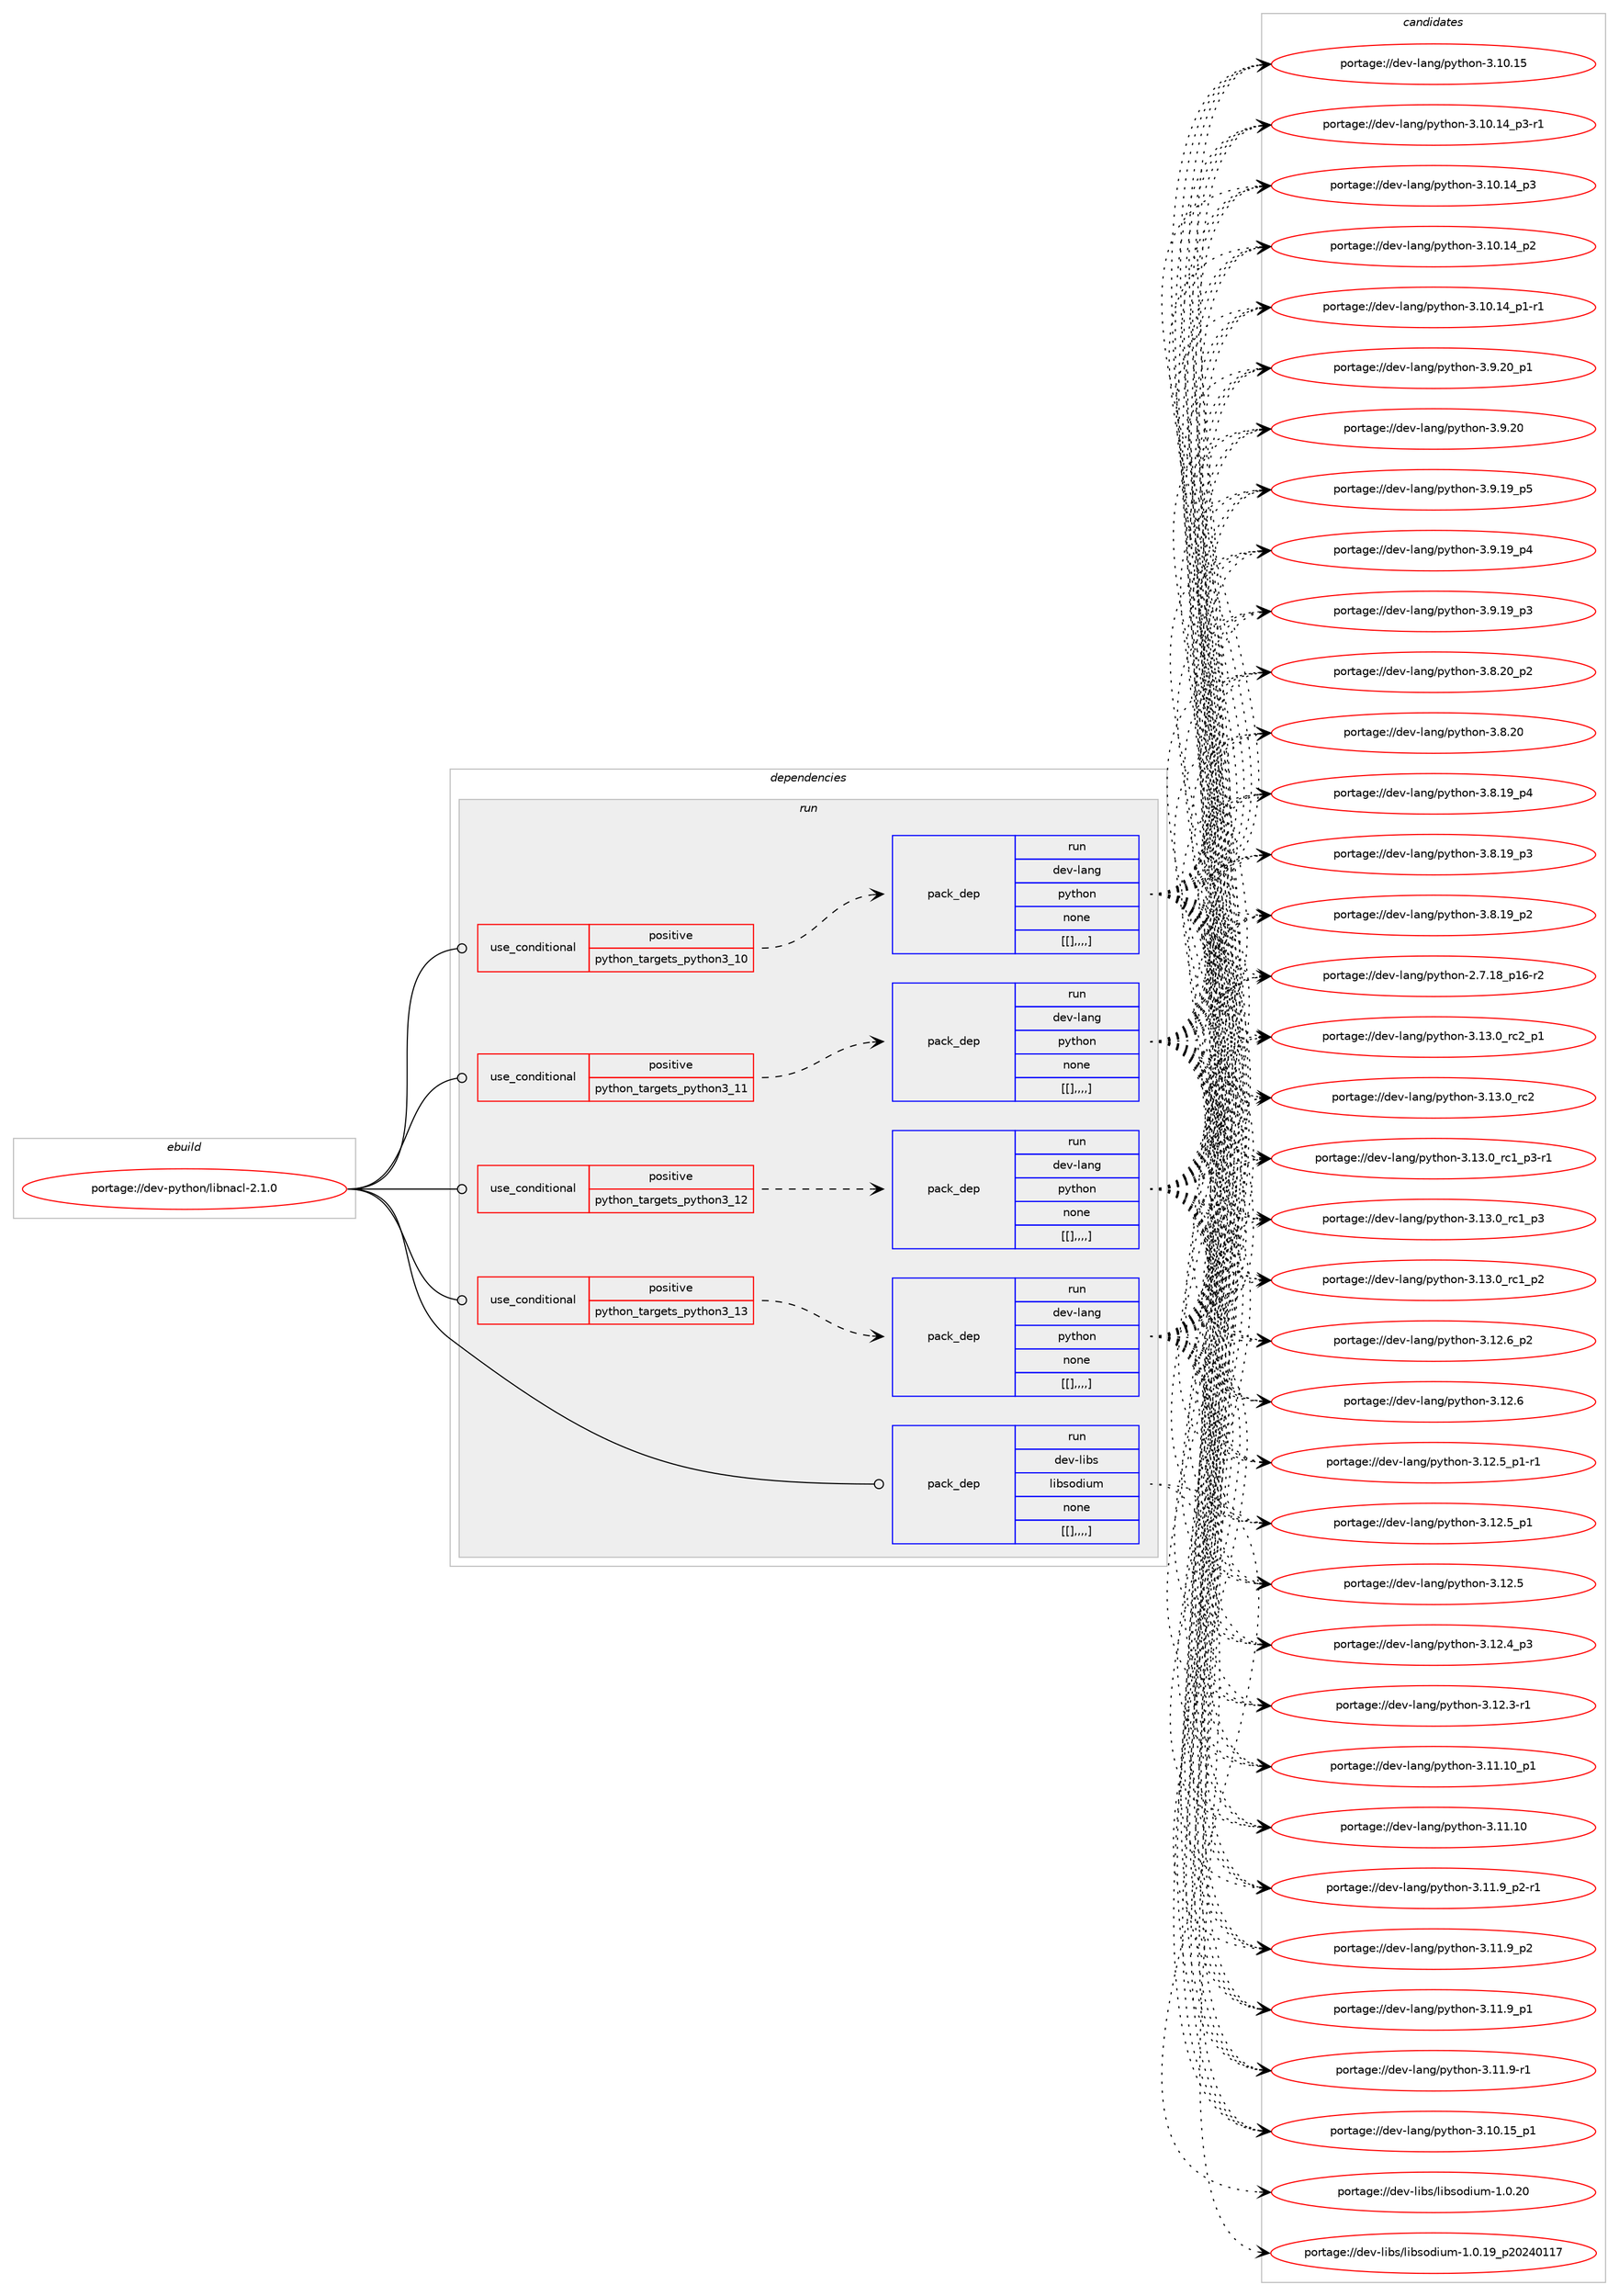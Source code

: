 digraph prolog {

# *************
# Graph options
# *************

newrank=true;
concentrate=true;
compound=true;
graph [rankdir=LR,fontname=Helvetica,fontsize=10,ranksep=1.5];#, ranksep=2.5, nodesep=0.2];
edge  [arrowhead=vee];
node  [fontname=Helvetica,fontsize=10];

# **********
# The ebuild
# **********

subgraph cluster_leftcol {
color=gray;
label=<<i>ebuild</i>>;
id [label="portage://dev-python/libnacl-2.1.0", color=red, width=4, href="../dev-python/libnacl-2.1.0.svg"];
}

# ****************
# The dependencies
# ****************

subgraph cluster_midcol {
color=gray;
label=<<i>dependencies</i>>;
subgraph cluster_compile {
fillcolor="#eeeeee";
style=filled;
label=<<i>compile</i>>;
}
subgraph cluster_compileandrun {
fillcolor="#eeeeee";
style=filled;
label=<<i>compile and run</i>>;
}
subgraph cluster_run {
fillcolor="#eeeeee";
style=filled;
label=<<i>run</i>>;
subgraph cond35429 {
dependency151736 [label=<<TABLE BORDER="0" CELLBORDER="1" CELLSPACING="0" CELLPADDING="4"><TR><TD ROWSPAN="3" CELLPADDING="10">use_conditional</TD></TR><TR><TD>positive</TD></TR><TR><TD>python_targets_python3_10</TD></TR></TABLE>>, shape=none, color=red];
subgraph pack115093 {
dependency151737 [label=<<TABLE BORDER="0" CELLBORDER="1" CELLSPACING="0" CELLPADDING="4" WIDTH="220"><TR><TD ROWSPAN="6" CELLPADDING="30">pack_dep</TD></TR><TR><TD WIDTH="110">run</TD></TR><TR><TD>dev-lang</TD></TR><TR><TD>python</TD></TR><TR><TD>none</TD></TR><TR><TD>[[],,,,]</TD></TR></TABLE>>, shape=none, color=blue];
}
dependency151736:e -> dependency151737:w [weight=20,style="dashed",arrowhead="vee"];
}
id:e -> dependency151736:w [weight=20,style="solid",arrowhead="odot"];
subgraph cond35430 {
dependency151738 [label=<<TABLE BORDER="0" CELLBORDER="1" CELLSPACING="0" CELLPADDING="4"><TR><TD ROWSPAN="3" CELLPADDING="10">use_conditional</TD></TR><TR><TD>positive</TD></TR><TR><TD>python_targets_python3_11</TD></TR></TABLE>>, shape=none, color=red];
subgraph pack115094 {
dependency151739 [label=<<TABLE BORDER="0" CELLBORDER="1" CELLSPACING="0" CELLPADDING="4" WIDTH="220"><TR><TD ROWSPAN="6" CELLPADDING="30">pack_dep</TD></TR><TR><TD WIDTH="110">run</TD></TR><TR><TD>dev-lang</TD></TR><TR><TD>python</TD></TR><TR><TD>none</TD></TR><TR><TD>[[],,,,]</TD></TR></TABLE>>, shape=none, color=blue];
}
dependency151738:e -> dependency151739:w [weight=20,style="dashed",arrowhead="vee"];
}
id:e -> dependency151738:w [weight=20,style="solid",arrowhead="odot"];
subgraph cond35431 {
dependency151740 [label=<<TABLE BORDER="0" CELLBORDER="1" CELLSPACING="0" CELLPADDING="4"><TR><TD ROWSPAN="3" CELLPADDING="10">use_conditional</TD></TR><TR><TD>positive</TD></TR><TR><TD>python_targets_python3_12</TD></TR></TABLE>>, shape=none, color=red];
subgraph pack115095 {
dependency151741 [label=<<TABLE BORDER="0" CELLBORDER="1" CELLSPACING="0" CELLPADDING="4" WIDTH="220"><TR><TD ROWSPAN="6" CELLPADDING="30">pack_dep</TD></TR><TR><TD WIDTH="110">run</TD></TR><TR><TD>dev-lang</TD></TR><TR><TD>python</TD></TR><TR><TD>none</TD></TR><TR><TD>[[],,,,]</TD></TR></TABLE>>, shape=none, color=blue];
}
dependency151740:e -> dependency151741:w [weight=20,style="dashed",arrowhead="vee"];
}
id:e -> dependency151740:w [weight=20,style="solid",arrowhead="odot"];
subgraph cond35432 {
dependency151742 [label=<<TABLE BORDER="0" CELLBORDER="1" CELLSPACING="0" CELLPADDING="4"><TR><TD ROWSPAN="3" CELLPADDING="10">use_conditional</TD></TR><TR><TD>positive</TD></TR><TR><TD>python_targets_python3_13</TD></TR></TABLE>>, shape=none, color=red];
subgraph pack115096 {
dependency151743 [label=<<TABLE BORDER="0" CELLBORDER="1" CELLSPACING="0" CELLPADDING="4" WIDTH="220"><TR><TD ROWSPAN="6" CELLPADDING="30">pack_dep</TD></TR><TR><TD WIDTH="110">run</TD></TR><TR><TD>dev-lang</TD></TR><TR><TD>python</TD></TR><TR><TD>none</TD></TR><TR><TD>[[],,,,]</TD></TR></TABLE>>, shape=none, color=blue];
}
dependency151742:e -> dependency151743:w [weight=20,style="dashed",arrowhead="vee"];
}
id:e -> dependency151742:w [weight=20,style="solid",arrowhead="odot"];
subgraph pack115097 {
dependency151744 [label=<<TABLE BORDER="0" CELLBORDER="1" CELLSPACING="0" CELLPADDING="4" WIDTH="220"><TR><TD ROWSPAN="6" CELLPADDING="30">pack_dep</TD></TR><TR><TD WIDTH="110">run</TD></TR><TR><TD>dev-libs</TD></TR><TR><TD>libsodium</TD></TR><TR><TD>none</TD></TR><TR><TD>[[],,,,]</TD></TR></TABLE>>, shape=none, color=blue];
}
id:e -> dependency151744:w [weight=20,style="solid",arrowhead="odot"];
}
}

# **************
# The candidates
# **************

subgraph cluster_choices {
rank=same;
color=gray;
label=<<i>candidates</i>>;

subgraph choice115093 {
color=black;
nodesep=1;
choice100101118451089711010347112121116104111110455146495146489511499509511249 [label="portage://dev-lang/python-3.13.0_rc2_p1", color=red, width=4,href="../dev-lang/python-3.13.0_rc2_p1.svg"];
choice10010111845108971101034711212111610411111045514649514648951149950 [label="portage://dev-lang/python-3.13.0_rc2", color=red, width=4,href="../dev-lang/python-3.13.0_rc2.svg"];
choice1001011184510897110103471121211161041111104551464951464895114994995112514511449 [label="portage://dev-lang/python-3.13.0_rc1_p3-r1", color=red, width=4,href="../dev-lang/python-3.13.0_rc1_p3-r1.svg"];
choice100101118451089711010347112121116104111110455146495146489511499499511251 [label="portage://dev-lang/python-3.13.0_rc1_p3", color=red, width=4,href="../dev-lang/python-3.13.0_rc1_p3.svg"];
choice100101118451089711010347112121116104111110455146495146489511499499511250 [label="portage://dev-lang/python-3.13.0_rc1_p2", color=red, width=4,href="../dev-lang/python-3.13.0_rc1_p2.svg"];
choice100101118451089711010347112121116104111110455146495046549511250 [label="portage://dev-lang/python-3.12.6_p2", color=red, width=4,href="../dev-lang/python-3.12.6_p2.svg"];
choice10010111845108971101034711212111610411111045514649504654 [label="portage://dev-lang/python-3.12.6", color=red, width=4,href="../dev-lang/python-3.12.6.svg"];
choice1001011184510897110103471121211161041111104551464950465395112494511449 [label="portage://dev-lang/python-3.12.5_p1-r1", color=red, width=4,href="../dev-lang/python-3.12.5_p1-r1.svg"];
choice100101118451089711010347112121116104111110455146495046539511249 [label="portage://dev-lang/python-3.12.5_p1", color=red, width=4,href="../dev-lang/python-3.12.5_p1.svg"];
choice10010111845108971101034711212111610411111045514649504653 [label="portage://dev-lang/python-3.12.5", color=red, width=4,href="../dev-lang/python-3.12.5.svg"];
choice100101118451089711010347112121116104111110455146495046529511251 [label="portage://dev-lang/python-3.12.4_p3", color=red, width=4,href="../dev-lang/python-3.12.4_p3.svg"];
choice100101118451089711010347112121116104111110455146495046514511449 [label="portage://dev-lang/python-3.12.3-r1", color=red, width=4,href="../dev-lang/python-3.12.3-r1.svg"];
choice10010111845108971101034711212111610411111045514649494649489511249 [label="portage://dev-lang/python-3.11.10_p1", color=red, width=4,href="../dev-lang/python-3.11.10_p1.svg"];
choice1001011184510897110103471121211161041111104551464949464948 [label="portage://dev-lang/python-3.11.10", color=red, width=4,href="../dev-lang/python-3.11.10.svg"];
choice1001011184510897110103471121211161041111104551464949465795112504511449 [label="portage://dev-lang/python-3.11.9_p2-r1", color=red, width=4,href="../dev-lang/python-3.11.9_p2-r1.svg"];
choice100101118451089711010347112121116104111110455146494946579511250 [label="portage://dev-lang/python-3.11.9_p2", color=red, width=4,href="../dev-lang/python-3.11.9_p2.svg"];
choice100101118451089711010347112121116104111110455146494946579511249 [label="portage://dev-lang/python-3.11.9_p1", color=red, width=4,href="../dev-lang/python-3.11.9_p1.svg"];
choice100101118451089711010347112121116104111110455146494946574511449 [label="portage://dev-lang/python-3.11.9-r1", color=red, width=4,href="../dev-lang/python-3.11.9-r1.svg"];
choice10010111845108971101034711212111610411111045514649484649539511249 [label="portage://dev-lang/python-3.10.15_p1", color=red, width=4,href="../dev-lang/python-3.10.15_p1.svg"];
choice1001011184510897110103471121211161041111104551464948464953 [label="portage://dev-lang/python-3.10.15", color=red, width=4,href="../dev-lang/python-3.10.15.svg"];
choice100101118451089711010347112121116104111110455146494846495295112514511449 [label="portage://dev-lang/python-3.10.14_p3-r1", color=red, width=4,href="../dev-lang/python-3.10.14_p3-r1.svg"];
choice10010111845108971101034711212111610411111045514649484649529511251 [label="portage://dev-lang/python-3.10.14_p3", color=red, width=4,href="../dev-lang/python-3.10.14_p3.svg"];
choice10010111845108971101034711212111610411111045514649484649529511250 [label="portage://dev-lang/python-3.10.14_p2", color=red, width=4,href="../dev-lang/python-3.10.14_p2.svg"];
choice100101118451089711010347112121116104111110455146494846495295112494511449 [label="portage://dev-lang/python-3.10.14_p1-r1", color=red, width=4,href="../dev-lang/python-3.10.14_p1-r1.svg"];
choice100101118451089711010347112121116104111110455146574650489511249 [label="portage://dev-lang/python-3.9.20_p1", color=red, width=4,href="../dev-lang/python-3.9.20_p1.svg"];
choice10010111845108971101034711212111610411111045514657465048 [label="portage://dev-lang/python-3.9.20", color=red, width=4,href="../dev-lang/python-3.9.20.svg"];
choice100101118451089711010347112121116104111110455146574649579511253 [label="portage://dev-lang/python-3.9.19_p5", color=red, width=4,href="../dev-lang/python-3.9.19_p5.svg"];
choice100101118451089711010347112121116104111110455146574649579511252 [label="portage://dev-lang/python-3.9.19_p4", color=red, width=4,href="../dev-lang/python-3.9.19_p4.svg"];
choice100101118451089711010347112121116104111110455146574649579511251 [label="portage://dev-lang/python-3.9.19_p3", color=red, width=4,href="../dev-lang/python-3.9.19_p3.svg"];
choice100101118451089711010347112121116104111110455146564650489511250 [label="portage://dev-lang/python-3.8.20_p2", color=red, width=4,href="../dev-lang/python-3.8.20_p2.svg"];
choice10010111845108971101034711212111610411111045514656465048 [label="portage://dev-lang/python-3.8.20", color=red, width=4,href="../dev-lang/python-3.8.20.svg"];
choice100101118451089711010347112121116104111110455146564649579511252 [label="portage://dev-lang/python-3.8.19_p4", color=red, width=4,href="../dev-lang/python-3.8.19_p4.svg"];
choice100101118451089711010347112121116104111110455146564649579511251 [label="portage://dev-lang/python-3.8.19_p3", color=red, width=4,href="../dev-lang/python-3.8.19_p3.svg"];
choice100101118451089711010347112121116104111110455146564649579511250 [label="portage://dev-lang/python-3.8.19_p2", color=red, width=4,href="../dev-lang/python-3.8.19_p2.svg"];
choice100101118451089711010347112121116104111110455046554649569511249544511450 [label="portage://dev-lang/python-2.7.18_p16-r2", color=red, width=4,href="../dev-lang/python-2.7.18_p16-r2.svg"];
dependency151737:e -> choice100101118451089711010347112121116104111110455146495146489511499509511249:w [style=dotted,weight="100"];
dependency151737:e -> choice10010111845108971101034711212111610411111045514649514648951149950:w [style=dotted,weight="100"];
dependency151737:e -> choice1001011184510897110103471121211161041111104551464951464895114994995112514511449:w [style=dotted,weight="100"];
dependency151737:e -> choice100101118451089711010347112121116104111110455146495146489511499499511251:w [style=dotted,weight="100"];
dependency151737:e -> choice100101118451089711010347112121116104111110455146495146489511499499511250:w [style=dotted,weight="100"];
dependency151737:e -> choice100101118451089711010347112121116104111110455146495046549511250:w [style=dotted,weight="100"];
dependency151737:e -> choice10010111845108971101034711212111610411111045514649504654:w [style=dotted,weight="100"];
dependency151737:e -> choice1001011184510897110103471121211161041111104551464950465395112494511449:w [style=dotted,weight="100"];
dependency151737:e -> choice100101118451089711010347112121116104111110455146495046539511249:w [style=dotted,weight="100"];
dependency151737:e -> choice10010111845108971101034711212111610411111045514649504653:w [style=dotted,weight="100"];
dependency151737:e -> choice100101118451089711010347112121116104111110455146495046529511251:w [style=dotted,weight="100"];
dependency151737:e -> choice100101118451089711010347112121116104111110455146495046514511449:w [style=dotted,weight="100"];
dependency151737:e -> choice10010111845108971101034711212111610411111045514649494649489511249:w [style=dotted,weight="100"];
dependency151737:e -> choice1001011184510897110103471121211161041111104551464949464948:w [style=dotted,weight="100"];
dependency151737:e -> choice1001011184510897110103471121211161041111104551464949465795112504511449:w [style=dotted,weight="100"];
dependency151737:e -> choice100101118451089711010347112121116104111110455146494946579511250:w [style=dotted,weight="100"];
dependency151737:e -> choice100101118451089711010347112121116104111110455146494946579511249:w [style=dotted,weight="100"];
dependency151737:e -> choice100101118451089711010347112121116104111110455146494946574511449:w [style=dotted,weight="100"];
dependency151737:e -> choice10010111845108971101034711212111610411111045514649484649539511249:w [style=dotted,weight="100"];
dependency151737:e -> choice1001011184510897110103471121211161041111104551464948464953:w [style=dotted,weight="100"];
dependency151737:e -> choice100101118451089711010347112121116104111110455146494846495295112514511449:w [style=dotted,weight="100"];
dependency151737:e -> choice10010111845108971101034711212111610411111045514649484649529511251:w [style=dotted,weight="100"];
dependency151737:e -> choice10010111845108971101034711212111610411111045514649484649529511250:w [style=dotted,weight="100"];
dependency151737:e -> choice100101118451089711010347112121116104111110455146494846495295112494511449:w [style=dotted,weight="100"];
dependency151737:e -> choice100101118451089711010347112121116104111110455146574650489511249:w [style=dotted,weight="100"];
dependency151737:e -> choice10010111845108971101034711212111610411111045514657465048:w [style=dotted,weight="100"];
dependency151737:e -> choice100101118451089711010347112121116104111110455146574649579511253:w [style=dotted,weight="100"];
dependency151737:e -> choice100101118451089711010347112121116104111110455146574649579511252:w [style=dotted,weight="100"];
dependency151737:e -> choice100101118451089711010347112121116104111110455146574649579511251:w [style=dotted,weight="100"];
dependency151737:e -> choice100101118451089711010347112121116104111110455146564650489511250:w [style=dotted,weight="100"];
dependency151737:e -> choice10010111845108971101034711212111610411111045514656465048:w [style=dotted,weight="100"];
dependency151737:e -> choice100101118451089711010347112121116104111110455146564649579511252:w [style=dotted,weight="100"];
dependency151737:e -> choice100101118451089711010347112121116104111110455146564649579511251:w [style=dotted,weight="100"];
dependency151737:e -> choice100101118451089711010347112121116104111110455146564649579511250:w [style=dotted,weight="100"];
dependency151737:e -> choice100101118451089711010347112121116104111110455046554649569511249544511450:w [style=dotted,weight="100"];
}
subgraph choice115094 {
color=black;
nodesep=1;
choice100101118451089711010347112121116104111110455146495146489511499509511249 [label="portage://dev-lang/python-3.13.0_rc2_p1", color=red, width=4,href="../dev-lang/python-3.13.0_rc2_p1.svg"];
choice10010111845108971101034711212111610411111045514649514648951149950 [label="portage://dev-lang/python-3.13.0_rc2", color=red, width=4,href="../dev-lang/python-3.13.0_rc2.svg"];
choice1001011184510897110103471121211161041111104551464951464895114994995112514511449 [label="portage://dev-lang/python-3.13.0_rc1_p3-r1", color=red, width=4,href="../dev-lang/python-3.13.0_rc1_p3-r1.svg"];
choice100101118451089711010347112121116104111110455146495146489511499499511251 [label="portage://dev-lang/python-3.13.0_rc1_p3", color=red, width=4,href="../dev-lang/python-3.13.0_rc1_p3.svg"];
choice100101118451089711010347112121116104111110455146495146489511499499511250 [label="portage://dev-lang/python-3.13.0_rc1_p2", color=red, width=4,href="../dev-lang/python-3.13.0_rc1_p2.svg"];
choice100101118451089711010347112121116104111110455146495046549511250 [label="portage://dev-lang/python-3.12.6_p2", color=red, width=4,href="../dev-lang/python-3.12.6_p2.svg"];
choice10010111845108971101034711212111610411111045514649504654 [label="portage://dev-lang/python-3.12.6", color=red, width=4,href="../dev-lang/python-3.12.6.svg"];
choice1001011184510897110103471121211161041111104551464950465395112494511449 [label="portage://dev-lang/python-3.12.5_p1-r1", color=red, width=4,href="../dev-lang/python-3.12.5_p1-r1.svg"];
choice100101118451089711010347112121116104111110455146495046539511249 [label="portage://dev-lang/python-3.12.5_p1", color=red, width=4,href="../dev-lang/python-3.12.5_p1.svg"];
choice10010111845108971101034711212111610411111045514649504653 [label="portage://dev-lang/python-3.12.5", color=red, width=4,href="../dev-lang/python-3.12.5.svg"];
choice100101118451089711010347112121116104111110455146495046529511251 [label="portage://dev-lang/python-3.12.4_p3", color=red, width=4,href="../dev-lang/python-3.12.4_p3.svg"];
choice100101118451089711010347112121116104111110455146495046514511449 [label="portage://dev-lang/python-3.12.3-r1", color=red, width=4,href="../dev-lang/python-3.12.3-r1.svg"];
choice10010111845108971101034711212111610411111045514649494649489511249 [label="portage://dev-lang/python-3.11.10_p1", color=red, width=4,href="../dev-lang/python-3.11.10_p1.svg"];
choice1001011184510897110103471121211161041111104551464949464948 [label="portage://dev-lang/python-3.11.10", color=red, width=4,href="../dev-lang/python-3.11.10.svg"];
choice1001011184510897110103471121211161041111104551464949465795112504511449 [label="portage://dev-lang/python-3.11.9_p2-r1", color=red, width=4,href="../dev-lang/python-3.11.9_p2-r1.svg"];
choice100101118451089711010347112121116104111110455146494946579511250 [label="portage://dev-lang/python-3.11.9_p2", color=red, width=4,href="../dev-lang/python-3.11.9_p2.svg"];
choice100101118451089711010347112121116104111110455146494946579511249 [label="portage://dev-lang/python-3.11.9_p1", color=red, width=4,href="../dev-lang/python-3.11.9_p1.svg"];
choice100101118451089711010347112121116104111110455146494946574511449 [label="portage://dev-lang/python-3.11.9-r1", color=red, width=4,href="../dev-lang/python-3.11.9-r1.svg"];
choice10010111845108971101034711212111610411111045514649484649539511249 [label="portage://dev-lang/python-3.10.15_p1", color=red, width=4,href="../dev-lang/python-3.10.15_p1.svg"];
choice1001011184510897110103471121211161041111104551464948464953 [label="portage://dev-lang/python-3.10.15", color=red, width=4,href="../dev-lang/python-3.10.15.svg"];
choice100101118451089711010347112121116104111110455146494846495295112514511449 [label="portage://dev-lang/python-3.10.14_p3-r1", color=red, width=4,href="../dev-lang/python-3.10.14_p3-r1.svg"];
choice10010111845108971101034711212111610411111045514649484649529511251 [label="portage://dev-lang/python-3.10.14_p3", color=red, width=4,href="../dev-lang/python-3.10.14_p3.svg"];
choice10010111845108971101034711212111610411111045514649484649529511250 [label="portage://dev-lang/python-3.10.14_p2", color=red, width=4,href="../dev-lang/python-3.10.14_p2.svg"];
choice100101118451089711010347112121116104111110455146494846495295112494511449 [label="portage://dev-lang/python-3.10.14_p1-r1", color=red, width=4,href="../dev-lang/python-3.10.14_p1-r1.svg"];
choice100101118451089711010347112121116104111110455146574650489511249 [label="portage://dev-lang/python-3.9.20_p1", color=red, width=4,href="../dev-lang/python-3.9.20_p1.svg"];
choice10010111845108971101034711212111610411111045514657465048 [label="portage://dev-lang/python-3.9.20", color=red, width=4,href="../dev-lang/python-3.9.20.svg"];
choice100101118451089711010347112121116104111110455146574649579511253 [label="portage://dev-lang/python-3.9.19_p5", color=red, width=4,href="../dev-lang/python-3.9.19_p5.svg"];
choice100101118451089711010347112121116104111110455146574649579511252 [label="portage://dev-lang/python-3.9.19_p4", color=red, width=4,href="../dev-lang/python-3.9.19_p4.svg"];
choice100101118451089711010347112121116104111110455146574649579511251 [label="portage://dev-lang/python-3.9.19_p3", color=red, width=4,href="../dev-lang/python-3.9.19_p3.svg"];
choice100101118451089711010347112121116104111110455146564650489511250 [label="portage://dev-lang/python-3.8.20_p2", color=red, width=4,href="../dev-lang/python-3.8.20_p2.svg"];
choice10010111845108971101034711212111610411111045514656465048 [label="portage://dev-lang/python-3.8.20", color=red, width=4,href="../dev-lang/python-3.8.20.svg"];
choice100101118451089711010347112121116104111110455146564649579511252 [label="portage://dev-lang/python-3.8.19_p4", color=red, width=4,href="../dev-lang/python-3.8.19_p4.svg"];
choice100101118451089711010347112121116104111110455146564649579511251 [label="portage://dev-lang/python-3.8.19_p3", color=red, width=4,href="../dev-lang/python-3.8.19_p3.svg"];
choice100101118451089711010347112121116104111110455146564649579511250 [label="portage://dev-lang/python-3.8.19_p2", color=red, width=4,href="../dev-lang/python-3.8.19_p2.svg"];
choice100101118451089711010347112121116104111110455046554649569511249544511450 [label="portage://dev-lang/python-2.7.18_p16-r2", color=red, width=4,href="../dev-lang/python-2.7.18_p16-r2.svg"];
dependency151739:e -> choice100101118451089711010347112121116104111110455146495146489511499509511249:w [style=dotted,weight="100"];
dependency151739:e -> choice10010111845108971101034711212111610411111045514649514648951149950:w [style=dotted,weight="100"];
dependency151739:e -> choice1001011184510897110103471121211161041111104551464951464895114994995112514511449:w [style=dotted,weight="100"];
dependency151739:e -> choice100101118451089711010347112121116104111110455146495146489511499499511251:w [style=dotted,weight="100"];
dependency151739:e -> choice100101118451089711010347112121116104111110455146495146489511499499511250:w [style=dotted,weight="100"];
dependency151739:e -> choice100101118451089711010347112121116104111110455146495046549511250:w [style=dotted,weight="100"];
dependency151739:e -> choice10010111845108971101034711212111610411111045514649504654:w [style=dotted,weight="100"];
dependency151739:e -> choice1001011184510897110103471121211161041111104551464950465395112494511449:w [style=dotted,weight="100"];
dependency151739:e -> choice100101118451089711010347112121116104111110455146495046539511249:w [style=dotted,weight="100"];
dependency151739:e -> choice10010111845108971101034711212111610411111045514649504653:w [style=dotted,weight="100"];
dependency151739:e -> choice100101118451089711010347112121116104111110455146495046529511251:w [style=dotted,weight="100"];
dependency151739:e -> choice100101118451089711010347112121116104111110455146495046514511449:w [style=dotted,weight="100"];
dependency151739:e -> choice10010111845108971101034711212111610411111045514649494649489511249:w [style=dotted,weight="100"];
dependency151739:e -> choice1001011184510897110103471121211161041111104551464949464948:w [style=dotted,weight="100"];
dependency151739:e -> choice1001011184510897110103471121211161041111104551464949465795112504511449:w [style=dotted,weight="100"];
dependency151739:e -> choice100101118451089711010347112121116104111110455146494946579511250:w [style=dotted,weight="100"];
dependency151739:e -> choice100101118451089711010347112121116104111110455146494946579511249:w [style=dotted,weight="100"];
dependency151739:e -> choice100101118451089711010347112121116104111110455146494946574511449:w [style=dotted,weight="100"];
dependency151739:e -> choice10010111845108971101034711212111610411111045514649484649539511249:w [style=dotted,weight="100"];
dependency151739:e -> choice1001011184510897110103471121211161041111104551464948464953:w [style=dotted,weight="100"];
dependency151739:e -> choice100101118451089711010347112121116104111110455146494846495295112514511449:w [style=dotted,weight="100"];
dependency151739:e -> choice10010111845108971101034711212111610411111045514649484649529511251:w [style=dotted,weight="100"];
dependency151739:e -> choice10010111845108971101034711212111610411111045514649484649529511250:w [style=dotted,weight="100"];
dependency151739:e -> choice100101118451089711010347112121116104111110455146494846495295112494511449:w [style=dotted,weight="100"];
dependency151739:e -> choice100101118451089711010347112121116104111110455146574650489511249:w [style=dotted,weight="100"];
dependency151739:e -> choice10010111845108971101034711212111610411111045514657465048:w [style=dotted,weight="100"];
dependency151739:e -> choice100101118451089711010347112121116104111110455146574649579511253:w [style=dotted,weight="100"];
dependency151739:e -> choice100101118451089711010347112121116104111110455146574649579511252:w [style=dotted,weight="100"];
dependency151739:e -> choice100101118451089711010347112121116104111110455146574649579511251:w [style=dotted,weight="100"];
dependency151739:e -> choice100101118451089711010347112121116104111110455146564650489511250:w [style=dotted,weight="100"];
dependency151739:e -> choice10010111845108971101034711212111610411111045514656465048:w [style=dotted,weight="100"];
dependency151739:e -> choice100101118451089711010347112121116104111110455146564649579511252:w [style=dotted,weight="100"];
dependency151739:e -> choice100101118451089711010347112121116104111110455146564649579511251:w [style=dotted,weight="100"];
dependency151739:e -> choice100101118451089711010347112121116104111110455146564649579511250:w [style=dotted,weight="100"];
dependency151739:e -> choice100101118451089711010347112121116104111110455046554649569511249544511450:w [style=dotted,weight="100"];
}
subgraph choice115095 {
color=black;
nodesep=1;
choice100101118451089711010347112121116104111110455146495146489511499509511249 [label="portage://dev-lang/python-3.13.0_rc2_p1", color=red, width=4,href="../dev-lang/python-3.13.0_rc2_p1.svg"];
choice10010111845108971101034711212111610411111045514649514648951149950 [label="portage://dev-lang/python-3.13.0_rc2", color=red, width=4,href="../dev-lang/python-3.13.0_rc2.svg"];
choice1001011184510897110103471121211161041111104551464951464895114994995112514511449 [label="portage://dev-lang/python-3.13.0_rc1_p3-r1", color=red, width=4,href="../dev-lang/python-3.13.0_rc1_p3-r1.svg"];
choice100101118451089711010347112121116104111110455146495146489511499499511251 [label="portage://dev-lang/python-3.13.0_rc1_p3", color=red, width=4,href="../dev-lang/python-3.13.0_rc1_p3.svg"];
choice100101118451089711010347112121116104111110455146495146489511499499511250 [label="portage://dev-lang/python-3.13.0_rc1_p2", color=red, width=4,href="../dev-lang/python-3.13.0_rc1_p2.svg"];
choice100101118451089711010347112121116104111110455146495046549511250 [label="portage://dev-lang/python-3.12.6_p2", color=red, width=4,href="../dev-lang/python-3.12.6_p2.svg"];
choice10010111845108971101034711212111610411111045514649504654 [label="portage://dev-lang/python-3.12.6", color=red, width=4,href="../dev-lang/python-3.12.6.svg"];
choice1001011184510897110103471121211161041111104551464950465395112494511449 [label="portage://dev-lang/python-3.12.5_p1-r1", color=red, width=4,href="../dev-lang/python-3.12.5_p1-r1.svg"];
choice100101118451089711010347112121116104111110455146495046539511249 [label="portage://dev-lang/python-3.12.5_p1", color=red, width=4,href="../dev-lang/python-3.12.5_p1.svg"];
choice10010111845108971101034711212111610411111045514649504653 [label="portage://dev-lang/python-3.12.5", color=red, width=4,href="../dev-lang/python-3.12.5.svg"];
choice100101118451089711010347112121116104111110455146495046529511251 [label="portage://dev-lang/python-3.12.4_p3", color=red, width=4,href="../dev-lang/python-3.12.4_p3.svg"];
choice100101118451089711010347112121116104111110455146495046514511449 [label="portage://dev-lang/python-3.12.3-r1", color=red, width=4,href="../dev-lang/python-3.12.3-r1.svg"];
choice10010111845108971101034711212111610411111045514649494649489511249 [label="portage://dev-lang/python-3.11.10_p1", color=red, width=4,href="../dev-lang/python-3.11.10_p1.svg"];
choice1001011184510897110103471121211161041111104551464949464948 [label="portage://dev-lang/python-3.11.10", color=red, width=4,href="../dev-lang/python-3.11.10.svg"];
choice1001011184510897110103471121211161041111104551464949465795112504511449 [label="portage://dev-lang/python-3.11.9_p2-r1", color=red, width=4,href="../dev-lang/python-3.11.9_p2-r1.svg"];
choice100101118451089711010347112121116104111110455146494946579511250 [label="portage://dev-lang/python-3.11.9_p2", color=red, width=4,href="../dev-lang/python-3.11.9_p2.svg"];
choice100101118451089711010347112121116104111110455146494946579511249 [label="portage://dev-lang/python-3.11.9_p1", color=red, width=4,href="../dev-lang/python-3.11.9_p1.svg"];
choice100101118451089711010347112121116104111110455146494946574511449 [label="portage://dev-lang/python-3.11.9-r1", color=red, width=4,href="../dev-lang/python-3.11.9-r1.svg"];
choice10010111845108971101034711212111610411111045514649484649539511249 [label="portage://dev-lang/python-3.10.15_p1", color=red, width=4,href="../dev-lang/python-3.10.15_p1.svg"];
choice1001011184510897110103471121211161041111104551464948464953 [label="portage://dev-lang/python-3.10.15", color=red, width=4,href="../dev-lang/python-3.10.15.svg"];
choice100101118451089711010347112121116104111110455146494846495295112514511449 [label="portage://dev-lang/python-3.10.14_p3-r1", color=red, width=4,href="../dev-lang/python-3.10.14_p3-r1.svg"];
choice10010111845108971101034711212111610411111045514649484649529511251 [label="portage://dev-lang/python-3.10.14_p3", color=red, width=4,href="../dev-lang/python-3.10.14_p3.svg"];
choice10010111845108971101034711212111610411111045514649484649529511250 [label="portage://dev-lang/python-3.10.14_p2", color=red, width=4,href="../dev-lang/python-3.10.14_p2.svg"];
choice100101118451089711010347112121116104111110455146494846495295112494511449 [label="portage://dev-lang/python-3.10.14_p1-r1", color=red, width=4,href="../dev-lang/python-3.10.14_p1-r1.svg"];
choice100101118451089711010347112121116104111110455146574650489511249 [label="portage://dev-lang/python-3.9.20_p1", color=red, width=4,href="../dev-lang/python-3.9.20_p1.svg"];
choice10010111845108971101034711212111610411111045514657465048 [label="portage://dev-lang/python-3.9.20", color=red, width=4,href="../dev-lang/python-3.9.20.svg"];
choice100101118451089711010347112121116104111110455146574649579511253 [label="portage://dev-lang/python-3.9.19_p5", color=red, width=4,href="../dev-lang/python-3.9.19_p5.svg"];
choice100101118451089711010347112121116104111110455146574649579511252 [label="portage://dev-lang/python-3.9.19_p4", color=red, width=4,href="../dev-lang/python-3.9.19_p4.svg"];
choice100101118451089711010347112121116104111110455146574649579511251 [label="portage://dev-lang/python-3.9.19_p3", color=red, width=4,href="../dev-lang/python-3.9.19_p3.svg"];
choice100101118451089711010347112121116104111110455146564650489511250 [label="portage://dev-lang/python-3.8.20_p2", color=red, width=4,href="../dev-lang/python-3.8.20_p2.svg"];
choice10010111845108971101034711212111610411111045514656465048 [label="portage://dev-lang/python-3.8.20", color=red, width=4,href="../dev-lang/python-3.8.20.svg"];
choice100101118451089711010347112121116104111110455146564649579511252 [label="portage://dev-lang/python-3.8.19_p4", color=red, width=4,href="../dev-lang/python-3.8.19_p4.svg"];
choice100101118451089711010347112121116104111110455146564649579511251 [label="portage://dev-lang/python-3.8.19_p3", color=red, width=4,href="../dev-lang/python-3.8.19_p3.svg"];
choice100101118451089711010347112121116104111110455146564649579511250 [label="portage://dev-lang/python-3.8.19_p2", color=red, width=4,href="../dev-lang/python-3.8.19_p2.svg"];
choice100101118451089711010347112121116104111110455046554649569511249544511450 [label="portage://dev-lang/python-2.7.18_p16-r2", color=red, width=4,href="../dev-lang/python-2.7.18_p16-r2.svg"];
dependency151741:e -> choice100101118451089711010347112121116104111110455146495146489511499509511249:w [style=dotted,weight="100"];
dependency151741:e -> choice10010111845108971101034711212111610411111045514649514648951149950:w [style=dotted,weight="100"];
dependency151741:e -> choice1001011184510897110103471121211161041111104551464951464895114994995112514511449:w [style=dotted,weight="100"];
dependency151741:e -> choice100101118451089711010347112121116104111110455146495146489511499499511251:w [style=dotted,weight="100"];
dependency151741:e -> choice100101118451089711010347112121116104111110455146495146489511499499511250:w [style=dotted,weight="100"];
dependency151741:e -> choice100101118451089711010347112121116104111110455146495046549511250:w [style=dotted,weight="100"];
dependency151741:e -> choice10010111845108971101034711212111610411111045514649504654:w [style=dotted,weight="100"];
dependency151741:e -> choice1001011184510897110103471121211161041111104551464950465395112494511449:w [style=dotted,weight="100"];
dependency151741:e -> choice100101118451089711010347112121116104111110455146495046539511249:w [style=dotted,weight="100"];
dependency151741:e -> choice10010111845108971101034711212111610411111045514649504653:w [style=dotted,weight="100"];
dependency151741:e -> choice100101118451089711010347112121116104111110455146495046529511251:w [style=dotted,weight="100"];
dependency151741:e -> choice100101118451089711010347112121116104111110455146495046514511449:w [style=dotted,weight="100"];
dependency151741:e -> choice10010111845108971101034711212111610411111045514649494649489511249:w [style=dotted,weight="100"];
dependency151741:e -> choice1001011184510897110103471121211161041111104551464949464948:w [style=dotted,weight="100"];
dependency151741:e -> choice1001011184510897110103471121211161041111104551464949465795112504511449:w [style=dotted,weight="100"];
dependency151741:e -> choice100101118451089711010347112121116104111110455146494946579511250:w [style=dotted,weight="100"];
dependency151741:e -> choice100101118451089711010347112121116104111110455146494946579511249:w [style=dotted,weight="100"];
dependency151741:e -> choice100101118451089711010347112121116104111110455146494946574511449:w [style=dotted,weight="100"];
dependency151741:e -> choice10010111845108971101034711212111610411111045514649484649539511249:w [style=dotted,weight="100"];
dependency151741:e -> choice1001011184510897110103471121211161041111104551464948464953:w [style=dotted,weight="100"];
dependency151741:e -> choice100101118451089711010347112121116104111110455146494846495295112514511449:w [style=dotted,weight="100"];
dependency151741:e -> choice10010111845108971101034711212111610411111045514649484649529511251:w [style=dotted,weight="100"];
dependency151741:e -> choice10010111845108971101034711212111610411111045514649484649529511250:w [style=dotted,weight="100"];
dependency151741:e -> choice100101118451089711010347112121116104111110455146494846495295112494511449:w [style=dotted,weight="100"];
dependency151741:e -> choice100101118451089711010347112121116104111110455146574650489511249:w [style=dotted,weight="100"];
dependency151741:e -> choice10010111845108971101034711212111610411111045514657465048:w [style=dotted,weight="100"];
dependency151741:e -> choice100101118451089711010347112121116104111110455146574649579511253:w [style=dotted,weight="100"];
dependency151741:e -> choice100101118451089711010347112121116104111110455146574649579511252:w [style=dotted,weight="100"];
dependency151741:e -> choice100101118451089711010347112121116104111110455146574649579511251:w [style=dotted,weight="100"];
dependency151741:e -> choice100101118451089711010347112121116104111110455146564650489511250:w [style=dotted,weight="100"];
dependency151741:e -> choice10010111845108971101034711212111610411111045514656465048:w [style=dotted,weight="100"];
dependency151741:e -> choice100101118451089711010347112121116104111110455146564649579511252:w [style=dotted,weight="100"];
dependency151741:e -> choice100101118451089711010347112121116104111110455146564649579511251:w [style=dotted,weight="100"];
dependency151741:e -> choice100101118451089711010347112121116104111110455146564649579511250:w [style=dotted,weight="100"];
dependency151741:e -> choice100101118451089711010347112121116104111110455046554649569511249544511450:w [style=dotted,weight="100"];
}
subgraph choice115096 {
color=black;
nodesep=1;
choice100101118451089711010347112121116104111110455146495146489511499509511249 [label="portage://dev-lang/python-3.13.0_rc2_p1", color=red, width=4,href="../dev-lang/python-3.13.0_rc2_p1.svg"];
choice10010111845108971101034711212111610411111045514649514648951149950 [label="portage://dev-lang/python-3.13.0_rc2", color=red, width=4,href="../dev-lang/python-3.13.0_rc2.svg"];
choice1001011184510897110103471121211161041111104551464951464895114994995112514511449 [label="portage://dev-lang/python-3.13.0_rc1_p3-r1", color=red, width=4,href="../dev-lang/python-3.13.0_rc1_p3-r1.svg"];
choice100101118451089711010347112121116104111110455146495146489511499499511251 [label="portage://dev-lang/python-3.13.0_rc1_p3", color=red, width=4,href="../dev-lang/python-3.13.0_rc1_p3.svg"];
choice100101118451089711010347112121116104111110455146495146489511499499511250 [label="portage://dev-lang/python-3.13.0_rc1_p2", color=red, width=4,href="../dev-lang/python-3.13.0_rc1_p2.svg"];
choice100101118451089711010347112121116104111110455146495046549511250 [label="portage://dev-lang/python-3.12.6_p2", color=red, width=4,href="../dev-lang/python-3.12.6_p2.svg"];
choice10010111845108971101034711212111610411111045514649504654 [label="portage://dev-lang/python-3.12.6", color=red, width=4,href="../dev-lang/python-3.12.6.svg"];
choice1001011184510897110103471121211161041111104551464950465395112494511449 [label="portage://dev-lang/python-3.12.5_p1-r1", color=red, width=4,href="../dev-lang/python-3.12.5_p1-r1.svg"];
choice100101118451089711010347112121116104111110455146495046539511249 [label="portage://dev-lang/python-3.12.5_p1", color=red, width=4,href="../dev-lang/python-3.12.5_p1.svg"];
choice10010111845108971101034711212111610411111045514649504653 [label="portage://dev-lang/python-3.12.5", color=red, width=4,href="../dev-lang/python-3.12.5.svg"];
choice100101118451089711010347112121116104111110455146495046529511251 [label="portage://dev-lang/python-3.12.4_p3", color=red, width=4,href="../dev-lang/python-3.12.4_p3.svg"];
choice100101118451089711010347112121116104111110455146495046514511449 [label="portage://dev-lang/python-3.12.3-r1", color=red, width=4,href="../dev-lang/python-3.12.3-r1.svg"];
choice10010111845108971101034711212111610411111045514649494649489511249 [label="portage://dev-lang/python-3.11.10_p1", color=red, width=4,href="../dev-lang/python-3.11.10_p1.svg"];
choice1001011184510897110103471121211161041111104551464949464948 [label="portage://dev-lang/python-3.11.10", color=red, width=4,href="../dev-lang/python-3.11.10.svg"];
choice1001011184510897110103471121211161041111104551464949465795112504511449 [label="portage://dev-lang/python-3.11.9_p2-r1", color=red, width=4,href="../dev-lang/python-3.11.9_p2-r1.svg"];
choice100101118451089711010347112121116104111110455146494946579511250 [label="portage://dev-lang/python-3.11.9_p2", color=red, width=4,href="../dev-lang/python-3.11.9_p2.svg"];
choice100101118451089711010347112121116104111110455146494946579511249 [label="portage://dev-lang/python-3.11.9_p1", color=red, width=4,href="../dev-lang/python-3.11.9_p1.svg"];
choice100101118451089711010347112121116104111110455146494946574511449 [label="portage://dev-lang/python-3.11.9-r1", color=red, width=4,href="../dev-lang/python-3.11.9-r1.svg"];
choice10010111845108971101034711212111610411111045514649484649539511249 [label="portage://dev-lang/python-3.10.15_p1", color=red, width=4,href="../dev-lang/python-3.10.15_p1.svg"];
choice1001011184510897110103471121211161041111104551464948464953 [label="portage://dev-lang/python-3.10.15", color=red, width=4,href="../dev-lang/python-3.10.15.svg"];
choice100101118451089711010347112121116104111110455146494846495295112514511449 [label="portage://dev-lang/python-3.10.14_p3-r1", color=red, width=4,href="../dev-lang/python-3.10.14_p3-r1.svg"];
choice10010111845108971101034711212111610411111045514649484649529511251 [label="portage://dev-lang/python-3.10.14_p3", color=red, width=4,href="../dev-lang/python-3.10.14_p3.svg"];
choice10010111845108971101034711212111610411111045514649484649529511250 [label="portage://dev-lang/python-3.10.14_p2", color=red, width=4,href="../dev-lang/python-3.10.14_p2.svg"];
choice100101118451089711010347112121116104111110455146494846495295112494511449 [label="portage://dev-lang/python-3.10.14_p1-r1", color=red, width=4,href="../dev-lang/python-3.10.14_p1-r1.svg"];
choice100101118451089711010347112121116104111110455146574650489511249 [label="portage://dev-lang/python-3.9.20_p1", color=red, width=4,href="../dev-lang/python-3.9.20_p1.svg"];
choice10010111845108971101034711212111610411111045514657465048 [label="portage://dev-lang/python-3.9.20", color=red, width=4,href="../dev-lang/python-3.9.20.svg"];
choice100101118451089711010347112121116104111110455146574649579511253 [label="portage://dev-lang/python-3.9.19_p5", color=red, width=4,href="../dev-lang/python-3.9.19_p5.svg"];
choice100101118451089711010347112121116104111110455146574649579511252 [label="portage://dev-lang/python-3.9.19_p4", color=red, width=4,href="../dev-lang/python-3.9.19_p4.svg"];
choice100101118451089711010347112121116104111110455146574649579511251 [label="portage://dev-lang/python-3.9.19_p3", color=red, width=4,href="../dev-lang/python-3.9.19_p3.svg"];
choice100101118451089711010347112121116104111110455146564650489511250 [label="portage://dev-lang/python-3.8.20_p2", color=red, width=4,href="../dev-lang/python-3.8.20_p2.svg"];
choice10010111845108971101034711212111610411111045514656465048 [label="portage://dev-lang/python-3.8.20", color=red, width=4,href="../dev-lang/python-3.8.20.svg"];
choice100101118451089711010347112121116104111110455146564649579511252 [label="portage://dev-lang/python-3.8.19_p4", color=red, width=4,href="../dev-lang/python-3.8.19_p4.svg"];
choice100101118451089711010347112121116104111110455146564649579511251 [label="portage://dev-lang/python-3.8.19_p3", color=red, width=4,href="../dev-lang/python-3.8.19_p3.svg"];
choice100101118451089711010347112121116104111110455146564649579511250 [label="portage://dev-lang/python-3.8.19_p2", color=red, width=4,href="../dev-lang/python-3.8.19_p2.svg"];
choice100101118451089711010347112121116104111110455046554649569511249544511450 [label="portage://dev-lang/python-2.7.18_p16-r2", color=red, width=4,href="../dev-lang/python-2.7.18_p16-r2.svg"];
dependency151743:e -> choice100101118451089711010347112121116104111110455146495146489511499509511249:w [style=dotted,weight="100"];
dependency151743:e -> choice10010111845108971101034711212111610411111045514649514648951149950:w [style=dotted,weight="100"];
dependency151743:e -> choice1001011184510897110103471121211161041111104551464951464895114994995112514511449:w [style=dotted,weight="100"];
dependency151743:e -> choice100101118451089711010347112121116104111110455146495146489511499499511251:w [style=dotted,weight="100"];
dependency151743:e -> choice100101118451089711010347112121116104111110455146495146489511499499511250:w [style=dotted,weight="100"];
dependency151743:e -> choice100101118451089711010347112121116104111110455146495046549511250:w [style=dotted,weight="100"];
dependency151743:e -> choice10010111845108971101034711212111610411111045514649504654:w [style=dotted,weight="100"];
dependency151743:e -> choice1001011184510897110103471121211161041111104551464950465395112494511449:w [style=dotted,weight="100"];
dependency151743:e -> choice100101118451089711010347112121116104111110455146495046539511249:w [style=dotted,weight="100"];
dependency151743:e -> choice10010111845108971101034711212111610411111045514649504653:w [style=dotted,weight="100"];
dependency151743:e -> choice100101118451089711010347112121116104111110455146495046529511251:w [style=dotted,weight="100"];
dependency151743:e -> choice100101118451089711010347112121116104111110455146495046514511449:w [style=dotted,weight="100"];
dependency151743:e -> choice10010111845108971101034711212111610411111045514649494649489511249:w [style=dotted,weight="100"];
dependency151743:e -> choice1001011184510897110103471121211161041111104551464949464948:w [style=dotted,weight="100"];
dependency151743:e -> choice1001011184510897110103471121211161041111104551464949465795112504511449:w [style=dotted,weight="100"];
dependency151743:e -> choice100101118451089711010347112121116104111110455146494946579511250:w [style=dotted,weight="100"];
dependency151743:e -> choice100101118451089711010347112121116104111110455146494946579511249:w [style=dotted,weight="100"];
dependency151743:e -> choice100101118451089711010347112121116104111110455146494946574511449:w [style=dotted,weight="100"];
dependency151743:e -> choice10010111845108971101034711212111610411111045514649484649539511249:w [style=dotted,weight="100"];
dependency151743:e -> choice1001011184510897110103471121211161041111104551464948464953:w [style=dotted,weight="100"];
dependency151743:e -> choice100101118451089711010347112121116104111110455146494846495295112514511449:w [style=dotted,weight="100"];
dependency151743:e -> choice10010111845108971101034711212111610411111045514649484649529511251:w [style=dotted,weight="100"];
dependency151743:e -> choice10010111845108971101034711212111610411111045514649484649529511250:w [style=dotted,weight="100"];
dependency151743:e -> choice100101118451089711010347112121116104111110455146494846495295112494511449:w [style=dotted,weight="100"];
dependency151743:e -> choice100101118451089711010347112121116104111110455146574650489511249:w [style=dotted,weight="100"];
dependency151743:e -> choice10010111845108971101034711212111610411111045514657465048:w [style=dotted,weight="100"];
dependency151743:e -> choice100101118451089711010347112121116104111110455146574649579511253:w [style=dotted,weight="100"];
dependency151743:e -> choice100101118451089711010347112121116104111110455146574649579511252:w [style=dotted,weight="100"];
dependency151743:e -> choice100101118451089711010347112121116104111110455146574649579511251:w [style=dotted,weight="100"];
dependency151743:e -> choice100101118451089711010347112121116104111110455146564650489511250:w [style=dotted,weight="100"];
dependency151743:e -> choice10010111845108971101034711212111610411111045514656465048:w [style=dotted,weight="100"];
dependency151743:e -> choice100101118451089711010347112121116104111110455146564649579511252:w [style=dotted,weight="100"];
dependency151743:e -> choice100101118451089711010347112121116104111110455146564649579511251:w [style=dotted,weight="100"];
dependency151743:e -> choice100101118451089711010347112121116104111110455146564649579511250:w [style=dotted,weight="100"];
dependency151743:e -> choice100101118451089711010347112121116104111110455046554649569511249544511450:w [style=dotted,weight="100"];
}
subgraph choice115097 {
color=black;
nodesep=1;
choice1001011184510810598115471081059811511110010511710945494648465048 [label="portage://dev-libs/libsodium-1.0.20", color=red, width=4,href="../dev-libs/libsodium-1.0.20.svg"];
choice1001011184510810598115471081059811511110010511710945494648464957951125048505248494955 [label="portage://dev-libs/libsodium-1.0.19_p20240117", color=red, width=4,href="../dev-libs/libsodium-1.0.19_p20240117.svg"];
dependency151744:e -> choice1001011184510810598115471081059811511110010511710945494648465048:w [style=dotted,weight="100"];
dependency151744:e -> choice1001011184510810598115471081059811511110010511710945494648464957951125048505248494955:w [style=dotted,weight="100"];
}
}

}
